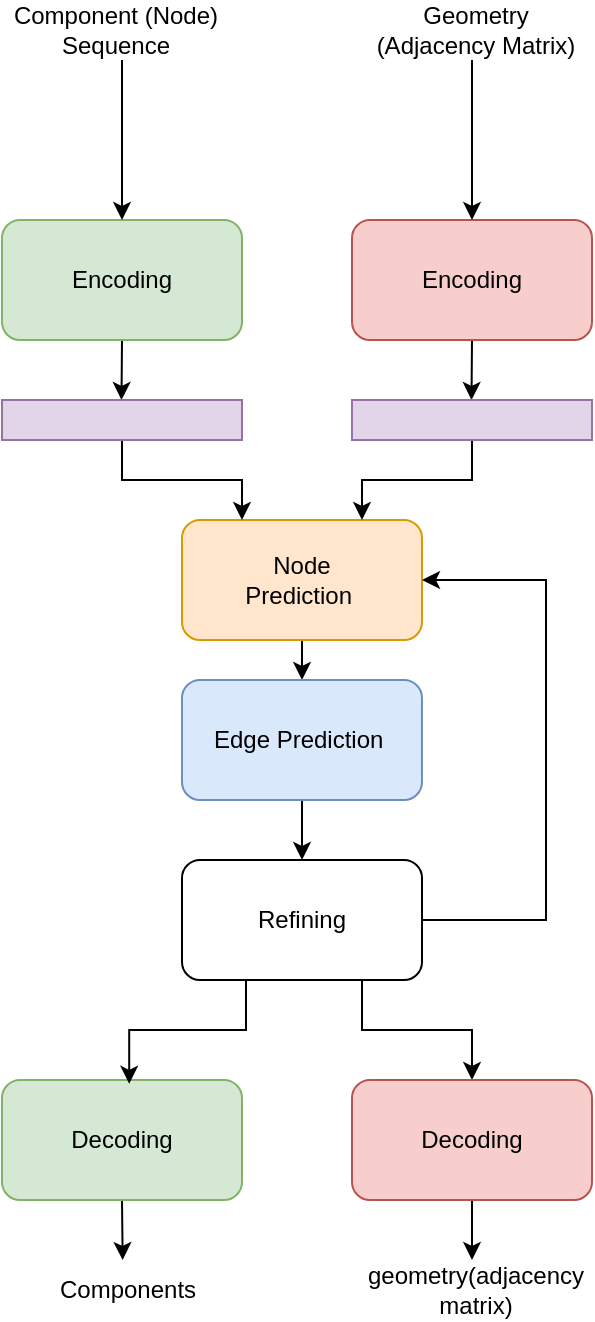 <mxfile version="26.2.7">
  <diagram name="Page-1" id="0YthHCNe2VMcWE9nksEp">
    <mxGraphModel dx="514" dy="-538" grid="1" gridSize="10" guides="1" tooltips="1" connect="1" arrows="1" fold="1" page="1" pageScale="1" pageWidth="850" pageHeight="1100" math="0" shadow="0">
      <root>
        <mxCell id="0" />
        <mxCell id="1" parent="0" />
        <mxCell id="LeG2H7jAoJrrG_gojd1E-62" style="edgeStyle=orthogonalEdgeStyle;rounded=0;orthogonalLoop=1;jettySize=auto;html=1;exitX=0.5;exitY=1;exitDx=0;exitDy=0;" parent="1" source="LeG2H7jAoJrrG_gojd1E-45" edge="1">
          <mxGeometry relative="1" as="geometry">
            <mxPoint x="337.75" y="1330" as="targetPoint" />
          </mxGeometry>
        </mxCell>
        <mxCell id="LeG2H7jAoJrrG_gojd1E-45" value="Encoding" style="rounded=1;whiteSpace=wrap;html=1;fillColor=#d5e8d4;strokeColor=#82b366;" parent="1" vertex="1">
          <mxGeometry x="278" y="1240" width="120" height="60" as="geometry" />
        </mxCell>
        <mxCell id="LeG2H7jAoJrrG_gojd1E-47" value="" style="endArrow=classic;html=1;rounded=0;" parent="1" edge="1">
          <mxGeometry width="50" height="50" relative="1" as="geometry">
            <mxPoint x="338" y="1160" as="sourcePoint" />
            <mxPoint x="338" y="1240" as="targetPoint" />
          </mxGeometry>
        </mxCell>
        <mxCell id="LeG2H7jAoJrrG_gojd1E-61" style="edgeStyle=orthogonalEdgeStyle;rounded=0;orthogonalLoop=1;jettySize=auto;html=1;exitX=0.5;exitY=1;exitDx=0;exitDy=0;" parent="1" source="LeG2H7jAoJrrG_gojd1E-50" edge="1">
          <mxGeometry relative="1" as="geometry">
            <mxPoint x="512.75" y="1330" as="targetPoint" />
          </mxGeometry>
        </mxCell>
        <mxCell id="LeG2H7jAoJrrG_gojd1E-50" value="Encoding" style="rounded=1;whiteSpace=wrap;html=1;fillColor=#f8cecc;strokeColor=#b85450;" parent="1" vertex="1">
          <mxGeometry x="453" y="1240" width="120" height="60" as="geometry" />
        </mxCell>
        <mxCell id="LeG2H7jAoJrrG_gojd1E-51" value="" style="endArrow=classic;html=1;rounded=0;" parent="1" edge="1">
          <mxGeometry width="50" height="50" relative="1" as="geometry">
            <mxPoint x="513" y="1160" as="sourcePoint" />
            <mxPoint x="513" y="1240" as="targetPoint" />
          </mxGeometry>
        </mxCell>
        <mxCell id="LeG2H7jAoJrrG_gojd1E-55" value="Component (Node) Sequence" style="text;html=1;align=center;verticalAlign=middle;whiteSpace=wrap;rounded=0;" parent="1" vertex="1">
          <mxGeometry x="280" y="1130" width="110" height="30" as="geometry" />
        </mxCell>
        <mxCell id="LeG2H7jAoJrrG_gojd1E-58" value="Geometry&lt;div&gt;(Adjacency Matrix)&lt;/div&gt;" style="text;html=1;align=center;verticalAlign=middle;whiteSpace=wrap;rounded=0;" parent="1" vertex="1">
          <mxGeometry x="460" y="1130" width="110" height="30" as="geometry" />
        </mxCell>
        <mxCell id="LeG2H7jAoJrrG_gojd1E-68" style="edgeStyle=orthogonalEdgeStyle;rounded=0;orthogonalLoop=1;jettySize=auto;html=1;exitX=0.5;exitY=1;exitDx=0;exitDy=0;entryX=0.5;entryY=0;entryDx=0;entryDy=0;" parent="1" source="LeG2H7jAoJrrG_gojd1E-60" target="LeG2H7jAoJrrG_gojd1E-67" edge="1">
          <mxGeometry relative="1" as="geometry" />
        </mxCell>
        <mxCell id="LeG2H7jAoJrrG_gojd1E-60" value="Node&lt;br&gt;&lt;div&gt;Prediction&amp;nbsp;&lt;/div&gt;" style="rounded=1;whiteSpace=wrap;html=1;fillColor=#ffe6cc;strokeColor=#d79b00;" parent="1" vertex="1">
          <mxGeometry x="368" y="1390" width="120" height="60" as="geometry" />
        </mxCell>
        <mxCell id="LeG2H7jAoJrrG_gojd1E-66" style="edgeStyle=orthogonalEdgeStyle;rounded=0;orthogonalLoop=1;jettySize=auto;html=1;entryX=0.25;entryY=0;entryDx=0;entryDy=0;" parent="1" source="LeG2H7jAoJrrG_gojd1E-63" target="LeG2H7jAoJrrG_gojd1E-60" edge="1">
          <mxGeometry relative="1" as="geometry" />
        </mxCell>
        <mxCell id="LeG2H7jAoJrrG_gojd1E-63" value="" style="rounded=0;whiteSpace=wrap;html=1;fillColor=#e1d5e7;strokeColor=#9673a6;" parent="1" vertex="1">
          <mxGeometry x="278" y="1330" width="120" height="20" as="geometry" />
        </mxCell>
        <mxCell id="LeG2H7jAoJrrG_gojd1E-65" style="edgeStyle=orthogonalEdgeStyle;rounded=0;orthogonalLoop=1;jettySize=auto;html=1;exitX=0.5;exitY=1;exitDx=0;exitDy=0;entryX=0.75;entryY=0;entryDx=0;entryDy=0;" parent="1" source="LeG2H7jAoJrrG_gojd1E-64" target="LeG2H7jAoJrrG_gojd1E-60" edge="1">
          <mxGeometry relative="1" as="geometry" />
        </mxCell>
        <mxCell id="LeG2H7jAoJrrG_gojd1E-64" value="" style="rounded=0;whiteSpace=wrap;html=1;fillColor=#e1d5e7;strokeColor=#9673a6;" parent="1" vertex="1">
          <mxGeometry x="453" y="1330" width="120" height="20" as="geometry" />
        </mxCell>
        <mxCell id="LeG2H7jAoJrrG_gojd1E-70" style="edgeStyle=orthogonalEdgeStyle;rounded=0;orthogonalLoop=1;jettySize=auto;html=1;exitX=0.5;exitY=1;exitDx=0;exitDy=0;" parent="1" source="LeG2H7jAoJrrG_gojd1E-67" edge="1">
          <mxGeometry relative="1" as="geometry">
            <mxPoint x="428" y="1560" as="targetPoint" />
          </mxGeometry>
        </mxCell>
        <mxCell id="LeG2H7jAoJrrG_gojd1E-67" value="Edge Prediction&amp;nbsp;" style="rounded=1;whiteSpace=wrap;html=1;fillColor=#dae8fc;strokeColor=#6c8ebf;" parent="1" vertex="1">
          <mxGeometry x="368" y="1470" width="120" height="60" as="geometry" />
        </mxCell>
        <mxCell id="LeG2H7jAoJrrG_gojd1E-74" style="edgeStyle=orthogonalEdgeStyle;rounded=0;orthogonalLoop=1;jettySize=auto;html=1;entryX=1;entryY=0.5;entryDx=0;entryDy=0;" parent="1" source="LeG2H7jAoJrrG_gojd1E-73" target="LeG2H7jAoJrrG_gojd1E-60" edge="1">
          <mxGeometry relative="1" as="geometry">
            <Array as="points">
              <mxPoint x="550" y="1590" />
              <mxPoint x="550" y="1420" />
            </Array>
          </mxGeometry>
        </mxCell>
        <mxCell id="LeG2H7jAoJrrG_gojd1E-78" style="edgeStyle=orthogonalEdgeStyle;rounded=0;orthogonalLoop=1;jettySize=auto;html=1;exitX=0.75;exitY=1;exitDx=0;exitDy=0;entryX=0.5;entryY=0;entryDx=0;entryDy=0;" parent="1" source="LeG2H7jAoJrrG_gojd1E-73" target="LeG2H7jAoJrrG_gojd1E-76" edge="1">
          <mxGeometry relative="1" as="geometry" />
        </mxCell>
        <mxCell id="LeG2H7jAoJrrG_gojd1E-73" value="Refining" style="rounded=1;whiteSpace=wrap;html=1;" parent="1" vertex="1">
          <mxGeometry x="368" y="1560" width="120" height="60" as="geometry" />
        </mxCell>
        <mxCell id="LeG2H7jAoJrrG_gojd1E-79" style="edgeStyle=orthogonalEdgeStyle;rounded=0;orthogonalLoop=1;jettySize=auto;html=1;exitX=0.5;exitY=1;exitDx=0;exitDy=0;" parent="1" source="LeG2H7jAoJrrG_gojd1E-75" edge="1">
          <mxGeometry relative="1" as="geometry">
            <mxPoint x="338.333" y="1760.0" as="targetPoint" />
          </mxGeometry>
        </mxCell>
        <mxCell id="LeG2H7jAoJrrG_gojd1E-75" value="Decoding" style="rounded=1;whiteSpace=wrap;html=1;fillColor=#d5e8d4;strokeColor=#82b366;" parent="1" vertex="1">
          <mxGeometry x="278" y="1670" width="120" height="60" as="geometry" />
        </mxCell>
        <mxCell id="LeG2H7jAoJrrG_gojd1E-80" style="edgeStyle=orthogonalEdgeStyle;rounded=0;orthogonalLoop=1;jettySize=auto;html=1;" parent="1" source="LeG2H7jAoJrrG_gojd1E-76" edge="1">
          <mxGeometry relative="1" as="geometry">
            <mxPoint x="513" y="1760.0" as="targetPoint" />
          </mxGeometry>
        </mxCell>
        <mxCell id="LeG2H7jAoJrrG_gojd1E-76" value="Decoding" style="rounded=1;whiteSpace=wrap;html=1;fillColor=#f8cecc;strokeColor=#b85450;" parent="1" vertex="1">
          <mxGeometry x="453" y="1670" width="120" height="60" as="geometry" />
        </mxCell>
        <mxCell id="LeG2H7jAoJrrG_gojd1E-77" style="edgeStyle=orthogonalEdgeStyle;rounded=0;orthogonalLoop=1;jettySize=auto;html=1;entryX=0.53;entryY=0.032;entryDx=0;entryDy=0;entryPerimeter=0;" parent="1" source="LeG2H7jAoJrrG_gojd1E-73" target="LeG2H7jAoJrrG_gojd1E-75" edge="1">
          <mxGeometry relative="1" as="geometry">
            <Array as="points">
              <mxPoint x="400" y="1645" />
              <mxPoint x="342" y="1645" />
            </Array>
          </mxGeometry>
        </mxCell>
        <mxCell id="LeG2H7jAoJrrG_gojd1E-81" value="Components" style="text;html=1;align=center;verticalAlign=middle;whiteSpace=wrap;rounded=0;" parent="1" vertex="1">
          <mxGeometry x="310.5" y="1760" width="60" height="30" as="geometry" />
        </mxCell>
        <mxCell id="LeG2H7jAoJrrG_gojd1E-82" value="geometry(adjacency matrix)" style="text;html=1;align=center;verticalAlign=middle;whiteSpace=wrap;rounded=0;" parent="1" vertex="1">
          <mxGeometry x="460" y="1760" width="110" height="30" as="geometry" />
        </mxCell>
      </root>
    </mxGraphModel>
  </diagram>
</mxfile>
